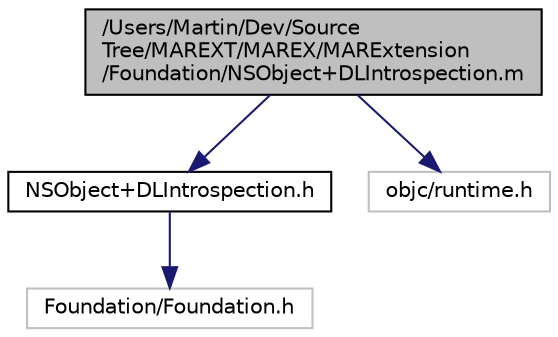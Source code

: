 digraph "/Users/Martin/Dev/SourceTree/MAREXT/MAREX/MARExtension/Foundation/NSObject+DLIntrospection.m"
{
  edge [fontname="Helvetica",fontsize="10",labelfontname="Helvetica",labelfontsize="10"];
  node [fontname="Helvetica",fontsize="10",shape=record];
  Node0 [label="/Users/Martin/Dev/Source\lTree/MAREXT/MAREX/MARExtension\l/Foundation/NSObject+DLIntrospection.m",height=0.2,width=0.4,color="black", fillcolor="grey75", style="filled", fontcolor="black"];
  Node0 -> Node1 [color="midnightblue",fontsize="10",style="solid"];
  Node1 [label="NSObject+DLIntrospection.h",height=0.2,width=0.4,color="black", fillcolor="white", style="filled",URL="$_n_s_object_09_d_l_introspection_8h.html"];
  Node1 -> Node2 [color="midnightblue",fontsize="10",style="solid"];
  Node2 [label="Foundation/Foundation.h",height=0.2,width=0.4,color="grey75", fillcolor="white", style="filled"];
  Node0 -> Node3 [color="midnightblue",fontsize="10",style="solid"];
  Node3 [label="objc/runtime.h",height=0.2,width=0.4,color="grey75", fillcolor="white", style="filled"];
}
